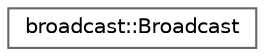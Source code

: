 digraph "Graphical Class Hierarchy"
{
 // LATEX_PDF_SIZE
  bgcolor="transparent";
  edge [fontname=Helvetica,fontsize=10,labelfontname=Helvetica,labelfontsize=10];
  node [fontname=Helvetica,fontsize=10,shape=box,height=0.2,width=0.4];
  rankdir="LR";
  Node0 [id="Node000000",label="broadcast::Broadcast",height=0.2,width=0.4,color="grey40", fillcolor="white", style="filled",URL="$structbroadcast_1_1_broadcast.html",tooltip=" "];
}
